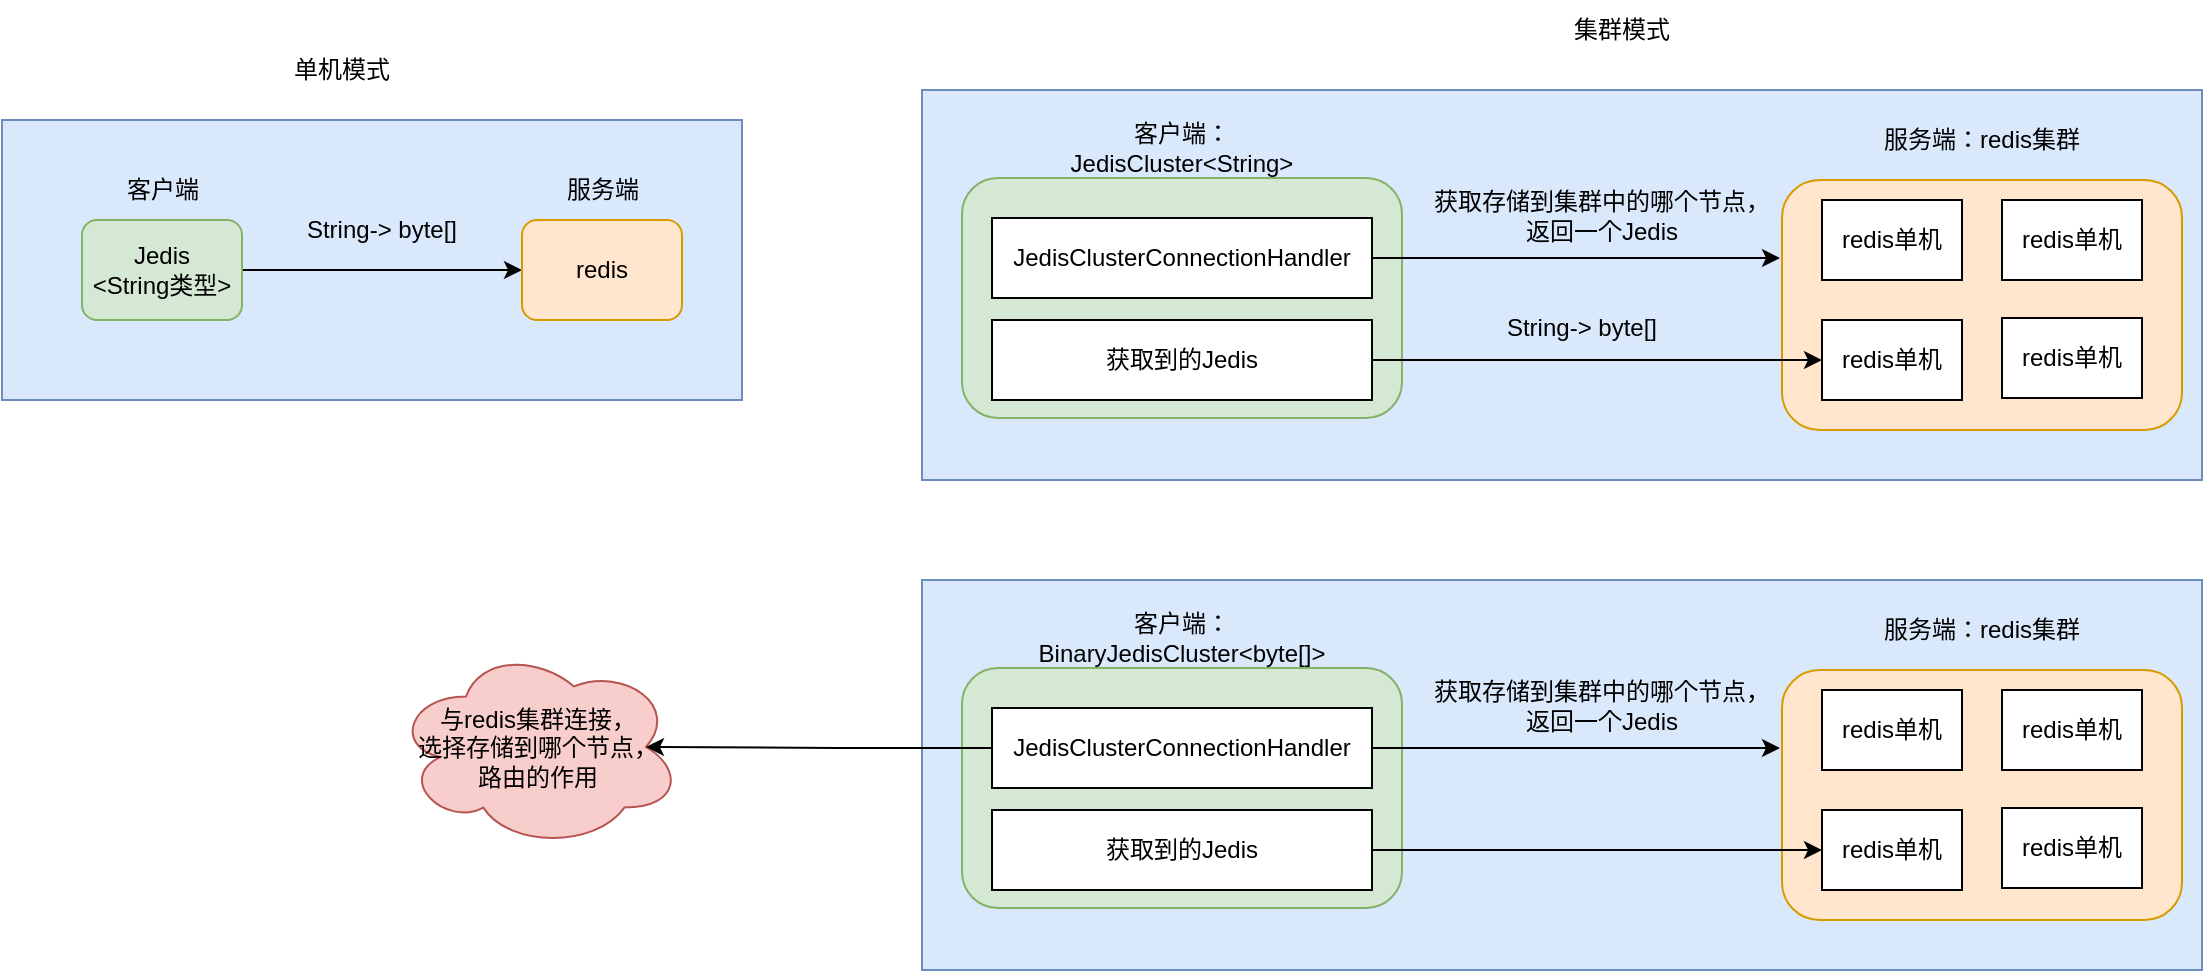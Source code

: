<mxfile version="25.0.3">
  <diagram name="第 1 页" id="c-J9mBp_pN7kx_Gn5U37">
    <mxGraphModel dx="1242" dy="785" grid="1" gridSize="10" guides="1" tooltips="1" connect="1" arrows="1" fold="1" page="1" pageScale="1" pageWidth="1654" pageHeight="2336" math="0" shadow="0">
      <root>
        <mxCell id="0" />
        <mxCell id="1" parent="0" />
        <mxCell id="yMbFCH30LQ-mnXPwizZb-8" value="" style="rounded=0;whiteSpace=wrap;html=1;fillColor=#dae8fc;strokeColor=#6c8ebf;" vertex="1" parent="1">
          <mxGeometry x="150" y="270" width="370" height="140" as="geometry" />
        </mxCell>
        <mxCell id="yMbFCH30LQ-mnXPwizZb-5" style="edgeStyle=orthogonalEdgeStyle;rounded=0;orthogonalLoop=1;jettySize=auto;html=1;entryX=0;entryY=0.5;entryDx=0;entryDy=0;" edge="1" parent="1" source="yMbFCH30LQ-mnXPwizZb-1" target="yMbFCH30LQ-mnXPwizZb-2">
          <mxGeometry relative="1" as="geometry" />
        </mxCell>
        <mxCell id="yMbFCH30LQ-mnXPwizZb-1" value="Jedis&lt;div&gt;&amp;lt;String类型&amp;gt;&lt;/div&gt;" style="rounded=1;whiteSpace=wrap;html=1;fillColor=#d5e8d4;strokeColor=#82b366;" vertex="1" parent="1">
          <mxGeometry x="190" y="320" width="80" height="50" as="geometry" />
        </mxCell>
        <mxCell id="yMbFCH30LQ-mnXPwizZb-2" value="redis" style="rounded=1;whiteSpace=wrap;html=1;fillColor=#ffe6cc;strokeColor=#d79b00;" vertex="1" parent="1">
          <mxGeometry x="410" y="320" width="80" height="50" as="geometry" />
        </mxCell>
        <mxCell id="yMbFCH30LQ-mnXPwizZb-3" value="客户端" style="text;html=1;align=center;verticalAlign=middle;resizable=0;points=[];autosize=1;strokeColor=none;fillColor=none;" vertex="1" parent="1">
          <mxGeometry x="200" y="290" width="60" height="30" as="geometry" />
        </mxCell>
        <mxCell id="yMbFCH30LQ-mnXPwizZb-4" value="服务端" style="text;html=1;align=center;verticalAlign=middle;resizable=0;points=[];autosize=1;strokeColor=none;fillColor=none;" vertex="1" parent="1">
          <mxGeometry x="420" y="290" width="60" height="30" as="geometry" />
        </mxCell>
        <mxCell id="yMbFCH30LQ-mnXPwizZb-6" value="String-&amp;gt; byte[]" style="text;html=1;align=center;verticalAlign=middle;whiteSpace=wrap;rounded=0;" vertex="1" parent="1">
          <mxGeometry x="300" y="310" width="80" height="30" as="geometry" />
        </mxCell>
        <mxCell id="yMbFCH30LQ-mnXPwizZb-9" value="单机模式" style="text;html=1;align=center;verticalAlign=middle;whiteSpace=wrap;rounded=0;" vertex="1" parent="1">
          <mxGeometry x="290" y="230" width="60" height="30" as="geometry" />
        </mxCell>
        <mxCell id="yMbFCH30LQ-mnXPwizZb-10" value="" style="rounded=0;whiteSpace=wrap;html=1;fillColor=#dae8fc;strokeColor=#6c8ebf;" vertex="1" parent="1">
          <mxGeometry x="610" y="255" width="640" height="195" as="geometry" />
        </mxCell>
        <mxCell id="yMbFCH30LQ-mnXPwizZb-12" value="" style="rounded=1;whiteSpace=wrap;html=1;fillColor=#d5e8d4;strokeColor=#82b366;" vertex="1" parent="1">
          <mxGeometry x="630" y="299" width="220" height="120" as="geometry" />
        </mxCell>
        <mxCell id="yMbFCH30LQ-mnXPwizZb-13" value="" style="rounded=1;whiteSpace=wrap;html=1;fillColor=#ffe6cc;strokeColor=#d79b00;" vertex="1" parent="1">
          <mxGeometry x="1040" y="300" width="200" height="125" as="geometry" />
        </mxCell>
        <mxCell id="yMbFCH30LQ-mnXPwizZb-17" value="&lt;span style=&quot;text-wrap-mode: nowrap;&quot;&gt;服务端：&lt;/span&gt;redis集群" style="text;html=1;align=center;verticalAlign=middle;whiteSpace=wrap;rounded=0;" vertex="1" parent="1">
          <mxGeometry x="1060" y="265" width="160" height="30" as="geometry" />
        </mxCell>
        <mxCell id="yMbFCH30LQ-mnXPwizZb-18" value="redis单机" style="rounded=0;whiteSpace=wrap;html=1;" vertex="1" parent="1">
          <mxGeometry x="1060" y="310" width="70" height="40" as="geometry" />
        </mxCell>
        <mxCell id="yMbFCH30LQ-mnXPwizZb-20" value="redis单机" style="rounded=0;whiteSpace=wrap;html=1;" vertex="1" parent="1">
          <mxGeometry x="1150" y="310" width="70" height="40" as="geometry" />
        </mxCell>
        <mxCell id="yMbFCH30LQ-mnXPwizZb-21" value="redis单机" style="rounded=0;whiteSpace=wrap;html=1;" vertex="1" parent="1">
          <mxGeometry x="1060" y="370" width="70" height="40" as="geometry" />
        </mxCell>
        <mxCell id="yMbFCH30LQ-mnXPwizZb-22" value="redis单机" style="rounded=0;whiteSpace=wrap;html=1;" vertex="1" parent="1">
          <mxGeometry x="1150" y="369" width="70" height="40" as="geometry" />
        </mxCell>
        <mxCell id="yMbFCH30LQ-mnXPwizZb-23" value="&lt;span style=&quot;text-wrap-mode: nowrap;&quot;&gt;客户端：JedisCluster&amp;lt;String&amp;gt;&lt;/span&gt;" style="text;html=1;align=center;verticalAlign=middle;whiteSpace=wrap;rounded=0;" vertex="1" parent="1">
          <mxGeometry x="660" y="269" width="160" height="30" as="geometry" />
        </mxCell>
        <mxCell id="yMbFCH30LQ-mnXPwizZb-25" value="JedisClusterConnectionHandler" style="rounded=0;whiteSpace=wrap;html=1;" vertex="1" parent="1">
          <mxGeometry x="645" y="319" width="190" height="40" as="geometry" />
        </mxCell>
        <mxCell id="yMbFCH30LQ-mnXPwizZb-27" value="获取存储到集群中的哪个节点，返回一个Jedis" style="text;html=1;align=center;verticalAlign=middle;whiteSpace=wrap;rounded=0;" vertex="1" parent="1">
          <mxGeometry x="860" y="308" width="180" height="20" as="geometry" />
        </mxCell>
        <mxCell id="yMbFCH30LQ-mnXPwizZb-29" style="edgeStyle=orthogonalEdgeStyle;rounded=0;orthogonalLoop=1;jettySize=auto;html=1;" edge="1" parent="1" source="yMbFCH30LQ-mnXPwizZb-28" target="yMbFCH30LQ-mnXPwizZb-21">
          <mxGeometry relative="1" as="geometry" />
        </mxCell>
        <mxCell id="yMbFCH30LQ-mnXPwizZb-28" value="获取到的Jedis" style="rounded=0;whiteSpace=wrap;html=1;" vertex="1" parent="1">
          <mxGeometry x="645" y="370" width="190" height="40" as="geometry" />
        </mxCell>
        <mxCell id="yMbFCH30LQ-mnXPwizZb-31" style="edgeStyle=orthogonalEdgeStyle;rounded=0;orthogonalLoop=1;jettySize=auto;html=1;entryX=-0.005;entryY=0.312;entryDx=0;entryDy=0;entryPerimeter=0;" edge="1" parent="1" source="yMbFCH30LQ-mnXPwizZb-25" target="yMbFCH30LQ-mnXPwizZb-13">
          <mxGeometry relative="1" as="geometry" />
        </mxCell>
        <mxCell id="yMbFCH30LQ-mnXPwizZb-32" value="String-&amp;gt; byte[]" style="text;html=1;align=center;verticalAlign=middle;whiteSpace=wrap;rounded=0;" vertex="1" parent="1">
          <mxGeometry x="900" y="359" width="80" height="30" as="geometry" />
        </mxCell>
        <mxCell id="yMbFCH30LQ-mnXPwizZb-33" value="集群模式" style="text;html=1;align=center;verticalAlign=middle;whiteSpace=wrap;rounded=0;" vertex="1" parent="1">
          <mxGeometry x="930" y="210" width="60" height="30" as="geometry" />
        </mxCell>
        <mxCell id="yMbFCH30LQ-mnXPwizZb-34" value="" style="rounded=0;whiteSpace=wrap;html=1;fillColor=#dae8fc;strokeColor=#6c8ebf;" vertex="1" parent="1">
          <mxGeometry x="610" y="500" width="640" height="195" as="geometry" />
        </mxCell>
        <mxCell id="yMbFCH30LQ-mnXPwizZb-35" value="" style="rounded=1;whiteSpace=wrap;html=1;fillColor=#d5e8d4;strokeColor=#82b366;" vertex="1" parent="1">
          <mxGeometry x="630" y="544" width="220" height="120" as="geometry" />
        </mxCell>
        <mxCell id="yMbFCH30LQ-mnXPwizZb-36" value="" style="rounded=1;whiteSpace=wrap;html=1;fillColor=#ffe6cc;strokeColor=#d79b00;" vertex="1" parent="1">
          <mxGeometry x="1040" y="545" width="200" height="125" as="geometry" />
        </mxCell>
        <mxCell id="yMbFCH30LQ-mnXPwizZb-37" value="&lt;span style=&quot;text-wrap-mode: nowrap;&quot;&gt;服务端：&lt;/span&gt;redis集群" style="text;html=1;align=center;verticalAlign=middle;whiteSpace=wrap;rounded=0;" vertex="1" parent="1">
          <mxGeometry x="1060" y="510" width="160" height="30" as="geometry" />
        </mxCell>
        <mxCell id="yMbFCH30LQ-mnXPwizZb-38" value="redis单机" style="rounded=0;whiteSpace=wrap;html=1;" vertex="1" parent="1">
          <mxGeometry x="1060" y="555" width="70" height="40" as="geometry" />
        </mxCell>
        <mxCell id="yMbFCH30LQ-mnXPwizZb-39" value="redis单机" style="rounded=0;whiteSpace=wrap;html=1;" vertex="1" parent="1">
          <mxGeometry x="1150" y="555" width="70" height="40" as="geometry" />
        </mxCell>
        <mxCell id="yMbFCH30LQ-mnXPwizZb-40" value="redis单机" style="rounded=0;whiteSpace=wrap;html=1;" vertex="1" parent="1">
          <mxGeometry x="1060" y="615" width="70" height="40" as="geometry" />
        </mxCell>
        <mxCell id="yMbFCH30LQ-mnXPwizZb-41" value="redis单机" style="rounded=0;whiteSpace=wrap;html=1;" vertex="1" parent="1">
          <mxGeometry x="1150" y="614" width="70" height="40" as="geometry" />
        </mxCell>
        <mxCell id="yMbFCH30LQ-mnXPwizZb-42" value="&lt;span style=&quot;text-wrap-mode: nowrap;&quot;&gt;客户端：BinaryJedisCluster&amp;lt;byte[]&amp;gt;&lt;/span&gt;" style="text;html=1;align=center;verticalAlign=middle;whiteSpace=wrap;rounded=0;" vertex="1" parent="1">
          <mxGeometry x="660" y="514" width="160" height="30" as="geometry" />
        </mxCell>
        <mxCell id="yMbFCH30LQ-mnXPwizZb-43" value="JedisClusterConnectionHandler" style="rounded=0;whiteSpace=wrap;html=1;" vertex="1" parent="1">
          <mxGeometry x="645" y="564" width="190" height="40" as="geometry" />
        </mxCell>
        <mxCell id="yMbFCH30LQ-mnXPwizZb-44" value="获取存储到集群中的哪个节点，返回一个Jedis" style="text;html=1;align=center;verticalAlign=middle;whiteSpace=wrap;rounded=0;" vertex="1" parent="1">
          <mxGeometry x="860" y="553" width="180" height="20" as="geometry" />
        </mxCell>
        <mxCell id="yMbFCH30LQ-mnXPwizZb-45" style="edgeStyle=orthogonalEdgeStyle;rounded=0;orthogonalLoop=1;jettySize=auto;html=1;" edge="1" parent="1" source="yMbFCH30LQ-mnXPwizZb-46" target="yMbFCH30LQ-mnXPwizZb-40">
          <mxGeometry relative="1" as="geometry" />
        </mxCell>
        <mxCell id="yMbFCH30LQ-mnXPwizZb-46" value="获取到的Jedis" style="rounded=0;whiteSpace=wrap;html=1;" vertex="1" parent="1">
          <mxGeometry x="645" y="615" width="190" height="40" as="geometry" />
        </mxCell>
        <mxCell id="yMbFCH30LQ-mnXPwizZb-47" style="edgeStyle=orthogonalEdgeStyle;rounded=0;orthogonalLoop=1;jettySize=auto;html=1;entryX=-0.005;entryY=0.312;entryDx=0;entryDy=0;entryPerimeter=0;" edge="1" parent="1" source="yMbFCH30LQ-mnXPwizZb-43" target="yMbFCH30LQ-mnXPwizZb-36">
          <mxGeometry relative="1" as="geometry" />
        </mxCell>
        <mxCell id="yMbFCH30LQ-mnXPwizZb-49" value="与redis集群连接，&lt;div&gt;选择存储到哪个节点，&lt;/div&gt;&lt;div&gt;路由的作用&lt;/div&gt;" style="ellipse;shape=cloud;whiteSpace=wrap;html=1;fillColor=#f8cecc;strokeColor=#b85450;" vertex="1" parent="1">
          <mxGeometry x="346" y="533" width="144" height="101" as="geometry" />
        </mxCell>
        <mxCell id="yMbFCH30LQ-mnXPwizZb-50" style="edgeStyle=orthogonalEdgeStyle;rounded=0;orthogonalLoop=1;jettySize=auto;html=1;entryX=0.875;entryY=0.5;entryDx=0;entryDy=0;entryPerimeter=0;" edge="1" parent="1" source="yMbFCH30LQ-mnXPwizZb-43" target="yMbFCH30LQ-mnXPwizZb-49">
          <mxGeometry relative="1" as="geometry" />
        </mxCell>
      </root>
    </mxGraphModel>
  </diagram>
</mxfile>
